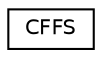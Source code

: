 digraph "Graphical Class Hierarchy"
{
  edge [fontname="Helvetica",fontsize="10",labelfontname="Helvetica",labelfontsize="10"];
  node [fontname="Helvetica",fontsize="10",shape=record];
  rankdir="LR";
  Node1 [label="CFFS",height=0.2,width=0.4,color="black", fillcolor="white", style="filled",URL="$d1/d55/classCFFS.html"];
}
